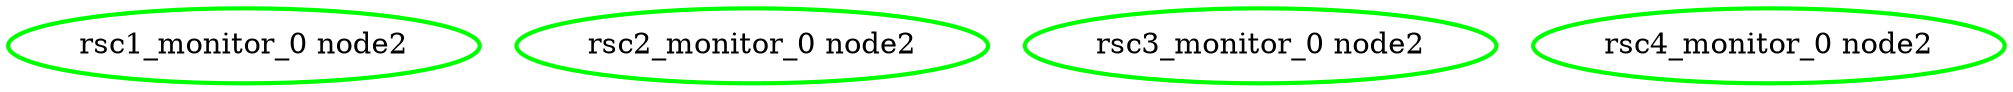  digraph "g" {
"rsc1_monitor_0 node2" [ style=bold color="green" fontcolor="black"]
"rsc2_monitor_0 node2" [ style=bold color="green" fontcolor="black"]
"rsc3_monitor_0 node2" [ style=bold color="green" fontcolor="black"]
"rsc4_monitor_0 node2" [ style=bold color="green" fontcolor="black"]
}
